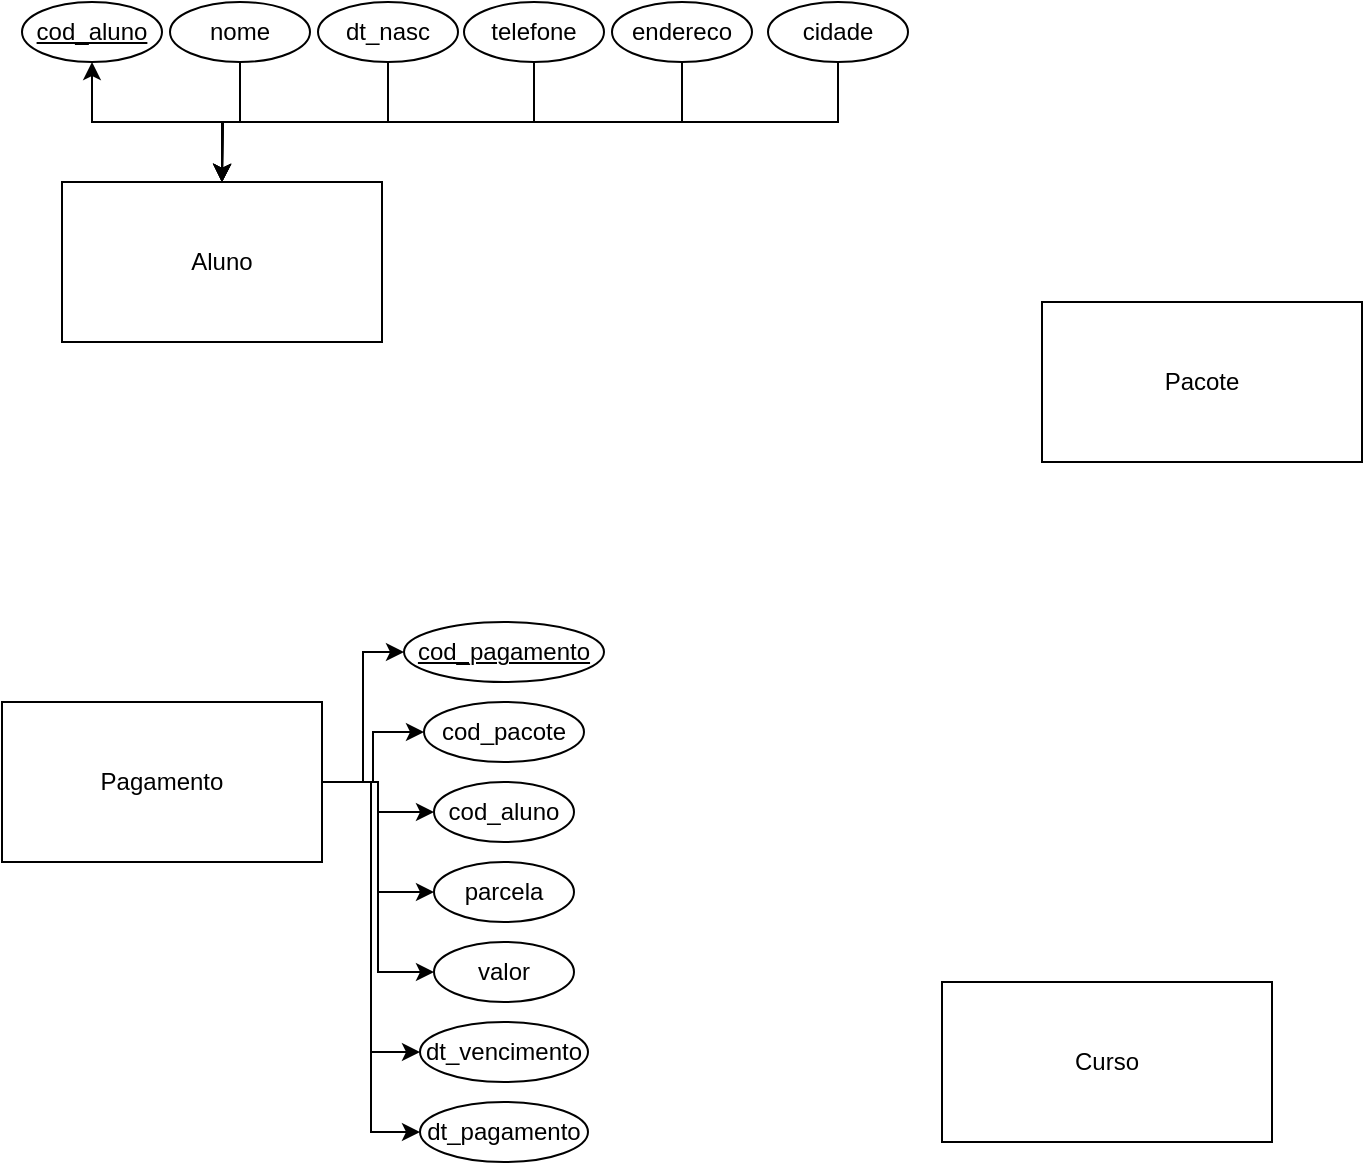 <mxfile version="16.6.3" type="github">
  <diagram id="jnD_gSt5hvzfcJ09THhr" name="Page-1">
    <mxGraphModel dx="782" dy="752" grid="1" gridSize="10" guides="1" tooltips="1" connect="1" arrows="1" fold="1" page="1" pageScale="1" pageWidth="850" pageHeight="1100" math="0" shadow="0">
      <root>
        <mxCell id="0" />
        <mxCell id="1" parent="0" />
        <mxCell id="G0bDkmeeft4scStbxqP6-10" style="edgeStyle=orthogonalEdgeStyle;rounded=0;orthogonalLoop=1;jettySize=auto;html=1;entryX=0.5;entryY=1;entryDx=0;entryDy=0;exitX=0.5;exitY=0;exitDx=0;exitDy=0;" edge="1" parent="1" source="G0bDkmeeft4scStbxqP6-1" target="G0bDkmeeft4scStbxqP6-5">
          <mxGeometry relative="1" as="geometry">
            <mxPoint x="10" y="290" as="sourcePoint" />
          </mxGeometry>
        </mxCell>
        <mxCell id="G0bDkmeeft4scStbxqP6-1" value="Aluno" style="rounded=0;whiteSpace=wrap;html=1;" vertex="1" parent="1">
          <mxGeometry x="80" y="230" width="160" height="80" as="geometry" />
        </mxCell>
        <mxCell id="G0bDkmeeft4scStbxqP6-2" value="Pacote" style="rounded=0;whiteSpace=wrap;html=1;" vertex="1" parent="1">
          <mxGeometry x="570" y="290" width="160" height="80" as="geometry" />
        </mxCell>
        <mxCell id="G0bDkmeeft4scStbxqP6-26" style="edgeStyle=orthogonalEdgeStyle;rounded=0;orthogonalLoop=1;jettySize=auto;html=1;exitX=1;exitY=0.5;exitDx=0;exitDy=0;entryX=0;entryY=0.5;entryDx=0;entryDy=0;" edge="1" parent="1" source="G0bDkmeeft4scStbxqP6-3" target="G0bDkmeeft4scStbxqP6-16">
          <mxGeometry relative="1" as="geometry" />
        </mxCell>
        <mxCell id="G0bDkmeeft4scStbxqP6-27" style="edgeStyle=orthogonalEdgeStyle;rounded=0;orthogonalLoop=1;jettySize=auto;html=1;exitX=1;exitY=0.5;exitDx=0;exitDy=0;entryX=0;entryY=0.5;entryDx=0;entryDy=0;" edge="1" parent="1" source="G0bDkmeeft4scStbxqP6-3" target="G0bDkmeeft4scStbxqP6-20">
          <mxGeometry relative="1" as="geometry" />
        </mxCell>
        <mxCell id="G0bDkmeeft4scStbxqP6-28" style="edgeStyle=orthogonalEdgeStyle;rounded=0;orthogonalLoop=1;jettySize=auto;html=1;exitX=1;exitY=0.5;exitDx=0;exitDy=0;entryX=0;entryY=0.5;entryDx=0;entryDy=0;" edge="1" parent="1" source="G0bDkmeeft4scStbxqP6-3" target="G0bDkmeeft4scStbxqP6-21">
          <mxGeometry relative="1" as="geometry" />
        </mxCell>
        <mxCell id="G0bDkmeeft4scStbxqP6-29" style="edgeStyle=orthogonalEdgeStyle;rounded=0;orthogonalLoop=1;jettySize=auto;html=1;exitX=1;exitY=0.5;exitDx=0;exitDy=0;entryX=0;entryY=0.5;entryDx=0;entryDy=0;" edge="1" parent="1" source="G0bDkmeeft4scStbxqP6-3" target="G0bDkmeeft4scStbxqP6-22">
          <mxGeometry relative="1" as="geometry" />
        </mxCell>
        <mxCell id="G0bDkmeeft4scStbxqP6-30" style="edgeStyle=orthogonalEdgeStyle;rounded=0;orthogonalLoop=1;jettySize=auto;html=1;exitX=1;exitY=0.5;exitDx=0;exitDy=0;entryX=0;entryY=0.5;entryDx=0;entryDy=0;" edge="1" parent="1" source="G0bDkmeeft4scStbxqP6-3" target="G0bDkmeeft4scStbxqP6-23">
          <mxGeometry relative="1" as="geometry" />
        </mxCell>
        <mxCell id="G0bDkmeeft4scStbxqP6-31" style="edgeStyle=orthogonalEdgeStyle;rounded=0;orthogonalLoop=1;jettySize=auto;html=1;exitX=1;exitY=0.5;exitDx=0;exitDy=0;entryX=0;entryY=0.5;entryDx=0;entryDy=0;" edge="1" parent="1" source="G0bDkmeeft4scStbxqP6-3" target="G0bDkmeeft4scStbxqP6-24">
          <mxGeometry relative="1" as="geometry" />
        </mxCell>
        <mxCell id="G0bDkmeeft4scStbxqP6-32" style="edgeStyle=orthogonalEdgeStyle;rounded=0;orthogonalLoop=1;jettySize=auto;html=1;exitX=1;exitY=0.5;exitDx=0;exitDy=0;entryX=0;entryY=0.5;entryDx=0;entryDy=0;" edge="1" parent="1" source="G0bDkmeeft4scStbxqP6-3" target="G0bDkmeeft4scStbxqP6-25">
          <mxGeometry relative="1" as="geometry" />
        </mxCell>
        <mxCell id="G0bDkmeeft4scStbxqP6-3" value="Pagamento" style="rounded=0;whiteSpace=wrap;html=1;" vertex="1" parent="1">
          <mxGeometry x="50" y="490" width="160" height="80" as="geometry" />
        </mxCell>
        <mxCell id="G0bDkmeeft4scStbxqP6-4" value="Curso" style="rounded=0;whiteSpace=wrap;html=1;" vertex="1" parent="1">
          <mxGeometry x="520" y="630" width="165" height="80" as="geometry" />
        </mxCell>
        <mxCell id="G0bDkmeeft4scStbxqP6-5" value="&lt;u&gt;cod_aluno&lt;/u&gt;" style="ellipse;whiteSpace=wrap;html=1;strokeColor=#000000;" vertex="1" parent="1">
          <mxGeometry x="60" y="140" width="70" height="30" as="geometry" />
        </mxCell>
        <mxCell id="G0bDkmeeft4scStbxqP6-11" style="edgeStyle=orthogonalEdgeStyle;rounded=0;orthogonalLoop=1;jettySize=auto;html=1;exitX=0.5;exitY=1;exitDx=0;exitDy=0;entryX=0.5;entryY=0;entryDx=0;entryDy=0;" edge="1" parent="1" source="G0bDkmeeft4scStbxqP6-6" target="G0bDkmeeft4scStbxqP6-1">
          <mxGeometry relative="1" as="geometry">
            <mxPoint x="340" y="220" as="targetPoint" />
          </mxGeometry>
        </mxCell>
        <mxCell id="G0bDkmeeft4scStbxqP6-6" value="nome" style="ellipse;whiteSpace=wrap;html=1;strokeColor=#000000;" vertex="1" parent="1">
          <mxGeometry x="134" y="140" width="70" height="30" as="geometry" />
        </mxCell>
        <mxCell id="G0bDkmeeft4scStbxqP6-13" style="edgeStyle=orthogonalEdgeStyle;rounded=0;orthogonalLoop=1;jettySize=auto;html=1;exitX=0.5;exitY=1;exitDx=0;exitDy=0;" edge="1" parent="1" source="G0bDkmeeft4scStbxqP6-7">
          <mxGeometry relative="1" as="geometry">
            <mxPoint x="160" y="230" as="targetPoint" />
          </mxGeometry>
        </mxCell>
        <mxCell id="G0bDkmeeft4scStbxqP6-7" value="dt_nasc" style="ellipse;whiteSpace=wrap;html=1;strokeColor=#000000;" vertex="1" parent="1">
          <mxGeometry x="208" y="140" width="70" height="30" as="geometry" />
        </mxCell>
        <mxCell id="G0bDkmeeft4scStbxqP6-14" style="edgeStyle=orthogonalEdgeStyle;rounded=0;orthogonalLoop=1;jettySize=auto;html=1;exitX=0.5;exitY=1;exitDx=0;exitDy=0;entryX=0.5;entryY=0;entryDx=0;entryDy=0;" edge="1" parent="1" source="G0bDkmeeft4scStbxqP6-8" target="G0bDkmeeft4scStbxqP6-1">
          <mxGeometry relative="1" as="geometry" />
        </mxCell>
        <mxCell id="G0bDkmeeft4scStbxqP6-8" value="telefone" style="ellipse;whiteSpace=wrap;html=1;strokeColor=#000000;" vertex="1" parent="1">
          <mxGeometry x="281" y="140" width="70" height="30" as="geometry" />
        </mxCell>
        <mxCell id="G0bDkmeeft4scStbxqP6-15" style="edgeStyle=orthogonalEdgeStyle;rounded=0;orthogonalLoop=1;jettySize=auto;html=1;exitX=0.5;exitY=1;exitDx=0;exitDy=0;" edge="1" parent="1" source="G0bDkmeeft4scStbxqP6-9">
          <mxGeometry relative="1" as="geometry">
            <mxPoint x="160" y="230" as="targetPoint" />
          </mxGeometry>
        </mxCell>
        <mxCell id="G0bDkmeeft4scStbxqP6-9" value="cidade" style="ellipse;whiteSpace=wrap;html=1;strokeColor=#000000;" vertex="1" parent="1">
          <mxGeometry x="433" y="140" width="70" height="30" as="geometry" />
        </mxCell>
        <mxCell id="G0bDkmeeft4scStbxqP6-16" value="&lt;u&gt;cod_pagamento&lt;/u&gt;" style="ellipse;whiteSpace=wrap;html=1;strokeColor=#000000;" vertex="1" parent="1">
          <mxGeometry x="251" y="450" width="100" height="30" as="geometry" />
        </mxCell>
        <mxCell id="G0bDkmeeft4scStbxqP6-19" style="edgeStyle=orthogonalEdgeStyle;rounded=0;orthogonalLoop=1;jettySize=auto;html=1;exitX=0.5;exitY=1;exitDx=0;exitDy=0;entryX=0.5;entryY=0;entryDx=0;entryDy=0;" edge="1" parent="1" source="G0bDkmeeft4scStbxqP6-17" target="G0bDkmeeft4scStbxqP6-1">
          <mxGeometry relative="1" as="geometry" />
        </mxCell>
        <mxCell id="G0bDkmeeft4scStbxqP6-17" value="endereco" style="ellipse;whiteSpace=wrap;html=1;strokeColor=#000000;" vertex="1" parent="1">
          <mxGeometry x="355" y="140" width="70" height="30" as="geometry" />
        </mxCell>
        <mxCell id="G0bDkmeeft4scStbxqP6-20" value="cod_pacote" style="ellipse;whiteSpace=wrap;html=1;strokeColor=#000000;" vertex="1" parent="1">
          <mxGeometry x="261" y="490" width="80" height="30" as="geometry" />
        </mxCell>
        <mxCell id="G0bDkmeeft4scStbxqP6-21" value="cod_aluno" style="ellipse;whiteSpace=wrap;html=1;strokeColor=#000000;" vertex="1" parent="1">
          <mxGeometry x="266" y="530" width="70" height="30" as="geometry" />
        </mxCell>
        <mxCell id="G0bDkmeeft4scStbxqP6-22" value="parcela" style="ellipse;whiteSpace=wrap;html=1;strokeColor=#000000;" vertex="1" parent="1">
          <mxGeometry x="266" y="570" width="70" height="30" as="geometry" />
        </mxCell>
        <mxCell id="G0bDkmeeft4scStbxqP6-23" value="valor" style="ellipse;whiteSpace=wrap;html=1;strokeColor=#000000;" vertex="1" parent="1">
          <mxGeometry x="266" y="610" width="70" height="30" as="geometry" />
        </mxCell>
        <mxCell id="G0bDkmeeft4scStbxqP6-24" value="dt_vencimento" style="ellipse;whiteSpace=wrap;html=1;strokeColor=#000000;" vertex="1" parent="1">
          <mxGeometry x="259" y="650" width="84" height="30" as="geometry" />
        </mxCell>
        <mxCell id="G0bDkmeeft4scStbxqP6-25" value="dt_pagamento" style="ellipse;whiteSpace=wrap;html=1;strokeColor=#000000;" vertex="1" parent="1">
          <mxGeometry x="259" y="690" width="84" height="30" as="geometry" />
        </mxCell>
      </root>
    </mxGraphModel>
  </diagram>
</mxfile>
